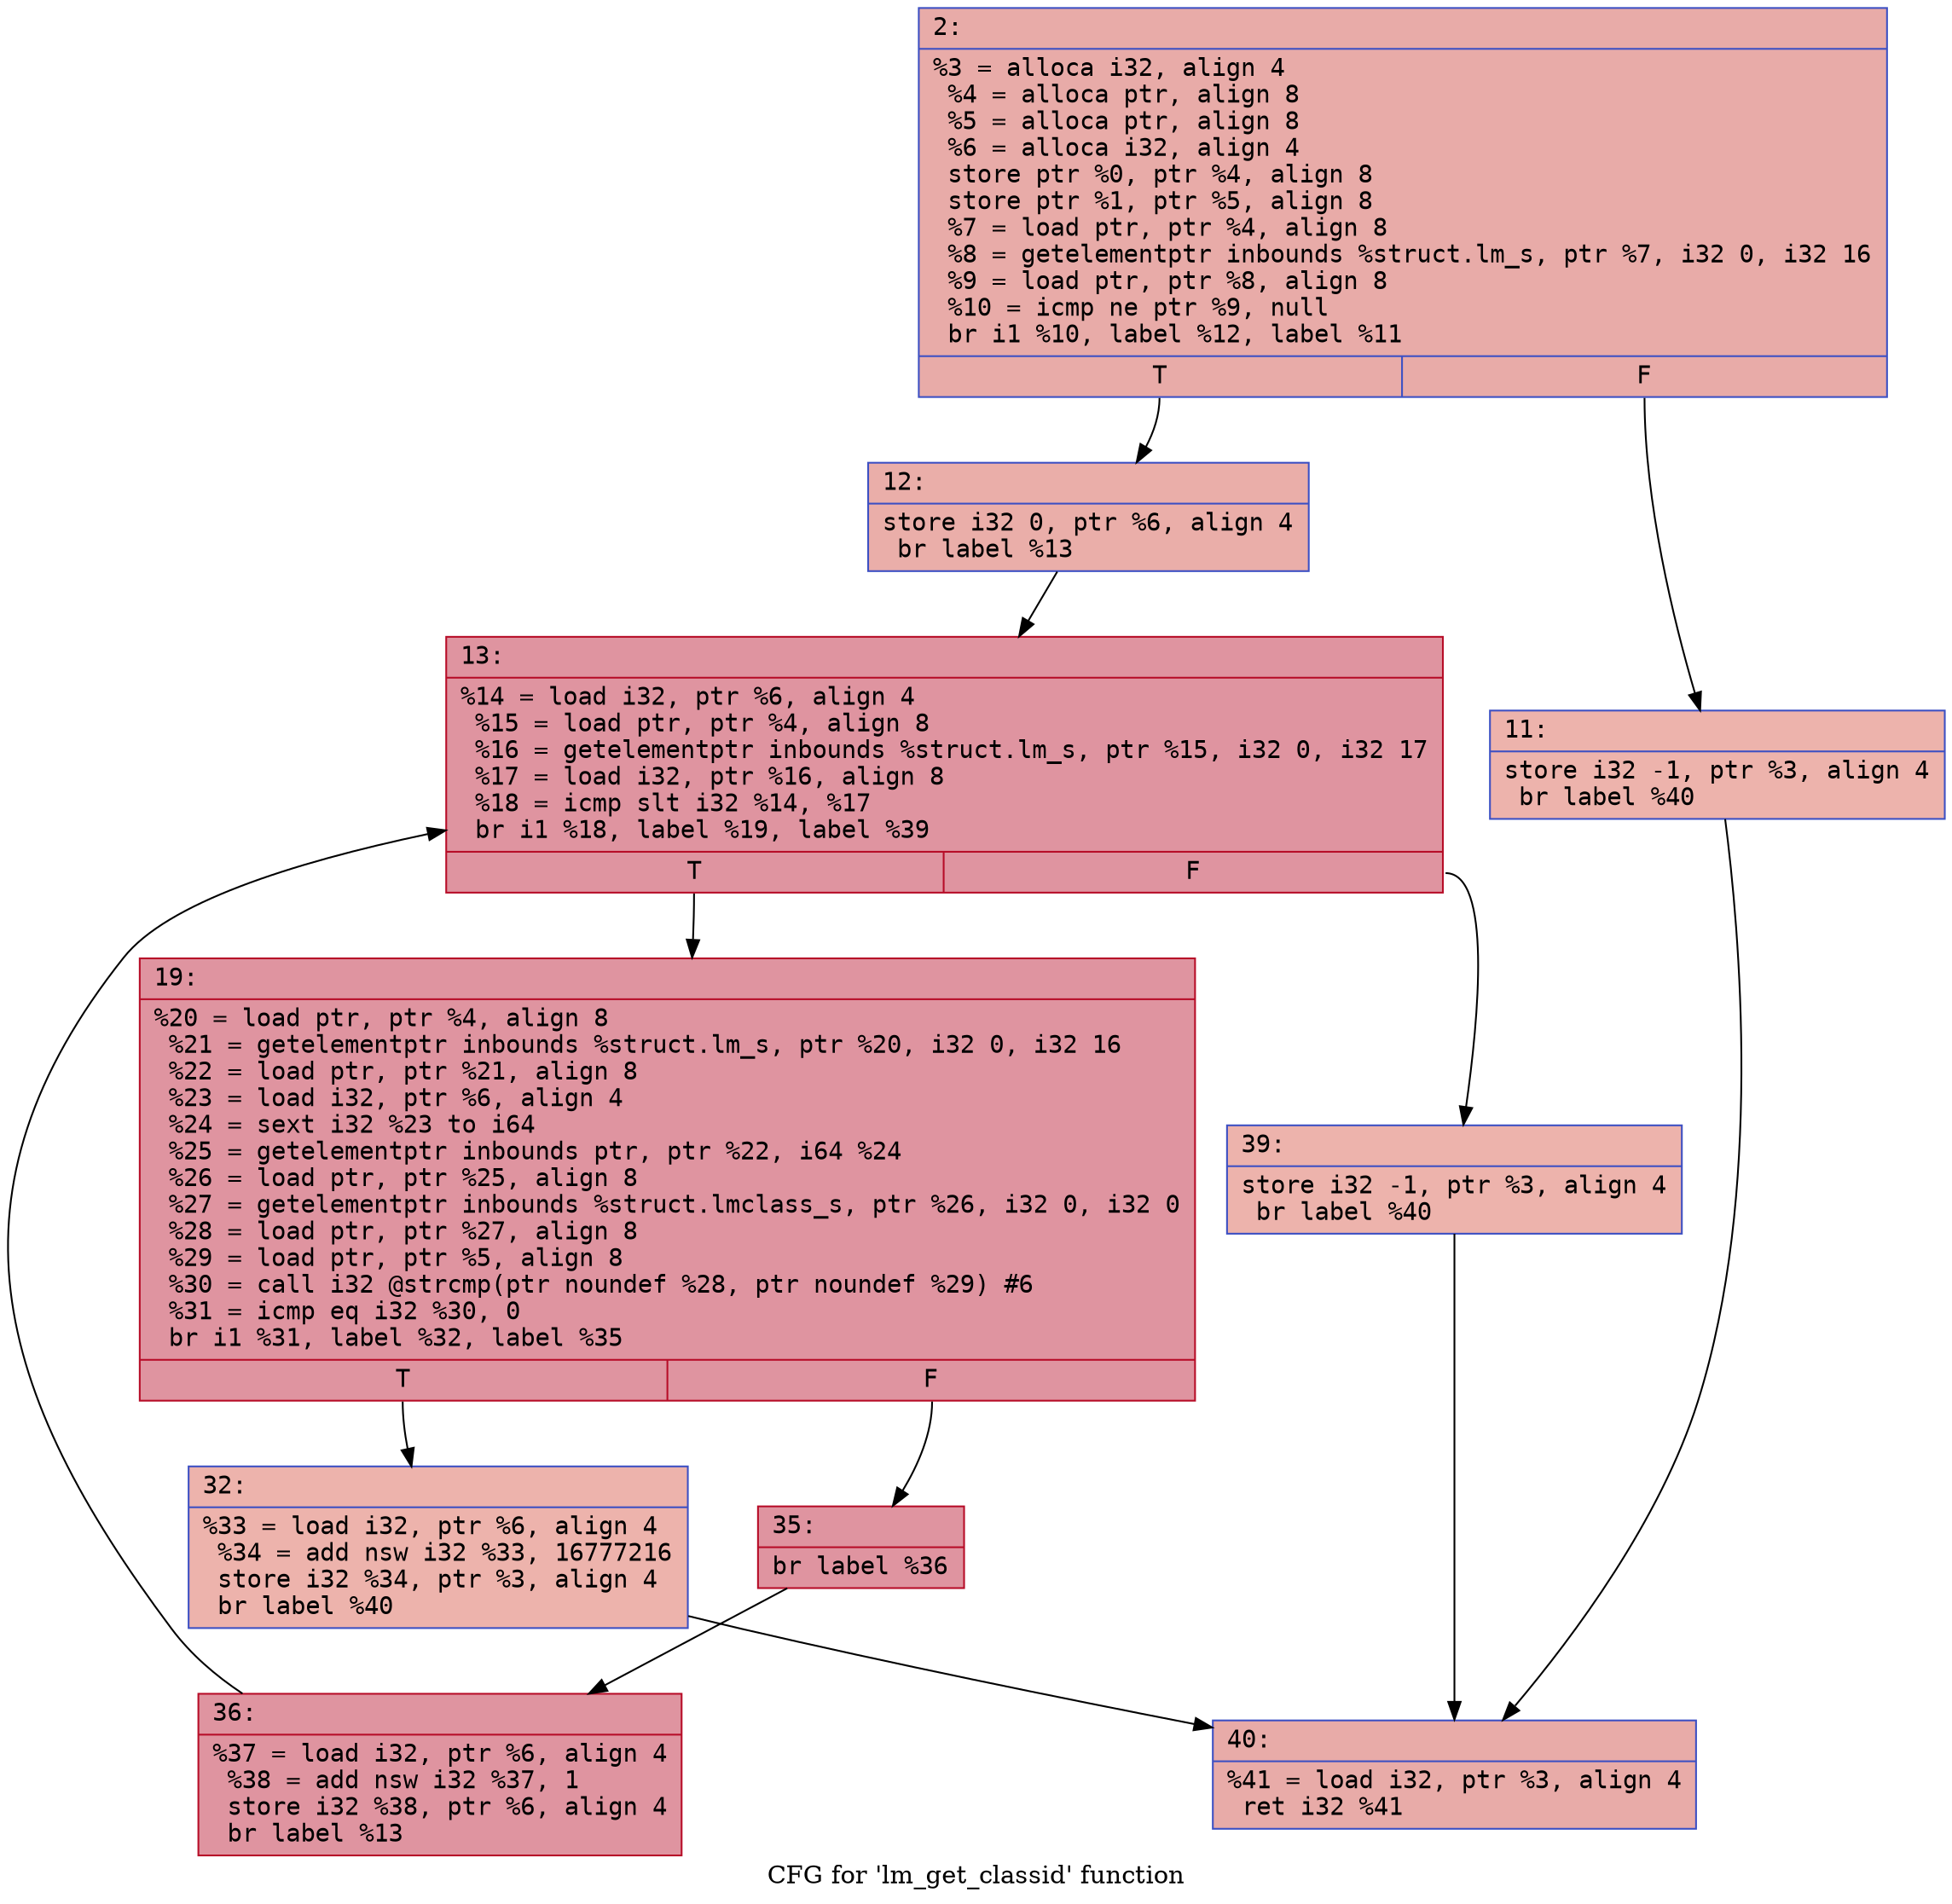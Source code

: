 digraph "CFG for 'lm_get_classid' function" {
	label="CFG for 'lm_get_classid' function";

	Node0x600002535450 [shape=record,color="#3d50c3ff", style=filled, fillcolor="#cc403a70" fontname="Courier",label="{2:\l|  %3 = alloca i32, align 4\l  %4 = alloca ptr, align 8\l  %5 = alloca ptr, align 8\l  %6 = alloca i32, align 4\l  store ptr %0, ptr %4, align 8\l  store ptr %1, ptr %5, align 8\l  %7 = load ptr, ptr %4, align 8\l  %8 = getelementptr inbounds %struct.lm_s, ptr %7, i32 0, i32 16\l  %9 = load ptr, ptr %8, align 8\l  %10 = icmp ne ptr %9, null\l  br i1 %10, label %12, label %11\l|{<s0>T|<s1>F}}"];
	Node0x600002535450:s0 -> Node0x6000025354f0[tooltip="2 -> 12\nProbability 62.50%" ];
	Node0x600002535450:s1 -> Node0x6000025354a0[tooltip="2 -> 11\nProbability 37.50%" ];
	Node0x6000025354a0 [shape=record,color="#3d50c3ff", style=filled, fillcolor="#d6524470" fontname="Courier",label="{11:\l|  store i32 -1, ptr %3, align 4\l  br label %40\l}"];
	Node0x6000025354a0 -> Node0x600002535720[tooltip="11 -> 40\nProbability 100.00%" ];
	Node0x6000025354f0 [shape=record,color="#3d50c3ff", style=filled, fillcolor="#d0473d70" fontname="Courier",label="{12:\l|  store i32 0, ptr %6, align 4\l  br label %13\l}"];
	Node0x6000025354f0 -> Node0x600002535540[tooltip="12 -> 13\nProbability 100.00%" ];
	Node0x600002535540 [shape=record,color="#b70d28ff", style=filled, fillcolor="#b70d2870" fontname="Courier",label="{13:\l|  %14 = load i32, ptr %6, align 4\l  %15 = load ptr, ptr %4, align 8\l  %16 = getelementptr inbounds %struct.lm_s, ptr %15, i32 0, i32 17\l  %17 = load i32, ptr %16, align 8\l  %18 = icmp slt i32 %14, %17\l  br i1 %18, label %19, label %39\l|{<s0>T|<s1>F}}"];
	Node0x600002535540:s0 -> Node0x600002535590[tooltip="13 -> 19\nProbability 96.88%" ];
	Node0x600002535540:s1 -> Node0x6000025356d0[tooltip="13 -> 39\nProbability 3.12%" ];
	Node0x600002535590 [shape=record,color="#b70d28ff", style=filled, fillcolor="#b70d2870" fontname="Courier",label="{19:\l|  %20 = load ptr, ptr %4, align 8\l  %21 = getelementptr inbounds %struct.lm_s, ptr %20, i32 0, i32 16\l  %22 = load ptr, ptr %21, align 8\l  %23 = load i32, ptr %6, align 4\l  %24 = sext i32 %23 to i64\l  %25 = getelementptr inbounds ptr, ptr %22, i64 %24\l  %26 = load ptr, ptr %25, align 8\l  %27 = getelementptr inbounds %struct.lmclass_s, ptr %26, i32 0, i32 0\l  %28 = load ptr, ptr %27, align 8\l  %29 = load ptr, ptr %5, align 8\l  %30 = call i32 @strcmp(ptr noundef %28, ptr noundef %29) #6\l  %31 = icmp eq i32 %30, 0\l  br i1 %31, label %32, label %35\l|{<s0>T|<s1>F}}"];
	Node0x600002535590:s0 -> Node0x6000025355e0[tooltip="19 -> 32\nProbability 3.12%" ];
	Node0x600002535590:s1 -> Node0x600002535630[tooltip="19 -> 35\nProbability 96.88%" ];
	Node0x6000025355e0 [shape=record,color="#3d50c3ff", style=filled, fillcolor="#d6524470" fontname="Courier",label="{32:\l|  %33 = load i32, ptr %6, align 4\l  %34 = add nsw i32 %33, 16777216\l  store i32 %34, ptr %3, align 4\l  br label %40\l}"];
	Node0x6000025355e0 -> Node0x600002535720[tooltip="32 -> 40\nProbability 100.00%" ];
	Node0x600002535630 [shape=record,color="#b70d28ff", style=filled, fillcolor="#b70d2870" fontname="Courier",label="{35:\l|  br label %36\l}"];
	Node0x600002535630 -> Node0x600002535680[tooltip="35 -> 36\nProbability 100.00%" ];
	Node0x600002535680 [shape=record,color="#b70d28ff", style=filled, fillcolor="#b70d2870" fontname="Courier",label="{36:\l|  %37 = load i32, ptr %6, align 4\l  %38 = add nsw i32 %37, 1\l  store i32 %38, ptr %6, align 4\l  br label %13\l}"];
	Node0x600002535680 -> Node0x600002535540[tooltip="36 -> 13\nProbability 100.00%" ];
	Node0x6000025356d0 [shape=record,color="#3d50c3ff", style=filled, fillcolor="#d6524470" fontname="Courier",label="{39:\l|  store i32 -1, ptr %3, align 4\l  br label %40\l}"];
	Node0x6000025356d0 -> Node0x600002535720[tooltip="39 -> 40\nProbability 100.00%" ];
	Node0x600002535720 [shape=record,color="#3d50c3ff", style=filled, fillcolor="#cc403a70" fontname="Courier",label="{40:\l|  %41 = load i32, ptr %3, align 4\l  ret i32 %41\l}"];
}
